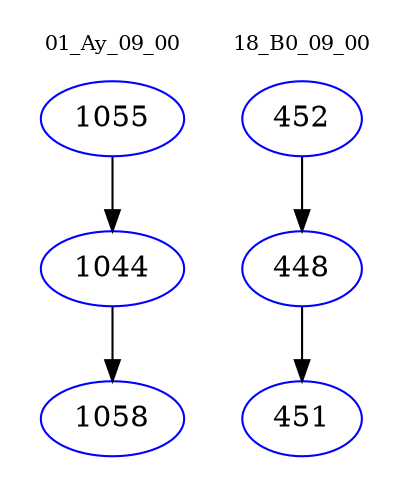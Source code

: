 digraph{
subgraph cluster_0 {
color = white
label = "01_Ay_09_00";
fontsize=10;
T0_1055 [label="1055", color="blue"]
T0_1055 -> T0_1044 [color="black"]
T0_1044 [label="1044", color="blue"]
T0_1044 -> T0_1058 [color="black"]
T0_1058 [label="1058", color="blue"]
}
subgraph cluster_1 {
color = white
label = "18_B0_09_00";
fontsize=10;
T1_452 [label="452", color="blue"]
T1_452 -> T1_448 [color="black"]
T1_448 [label="448", color="blue"]
T1_448 -> T1_451 [color="black"]
T1_451 [label="451", color="blue"]
}
}
